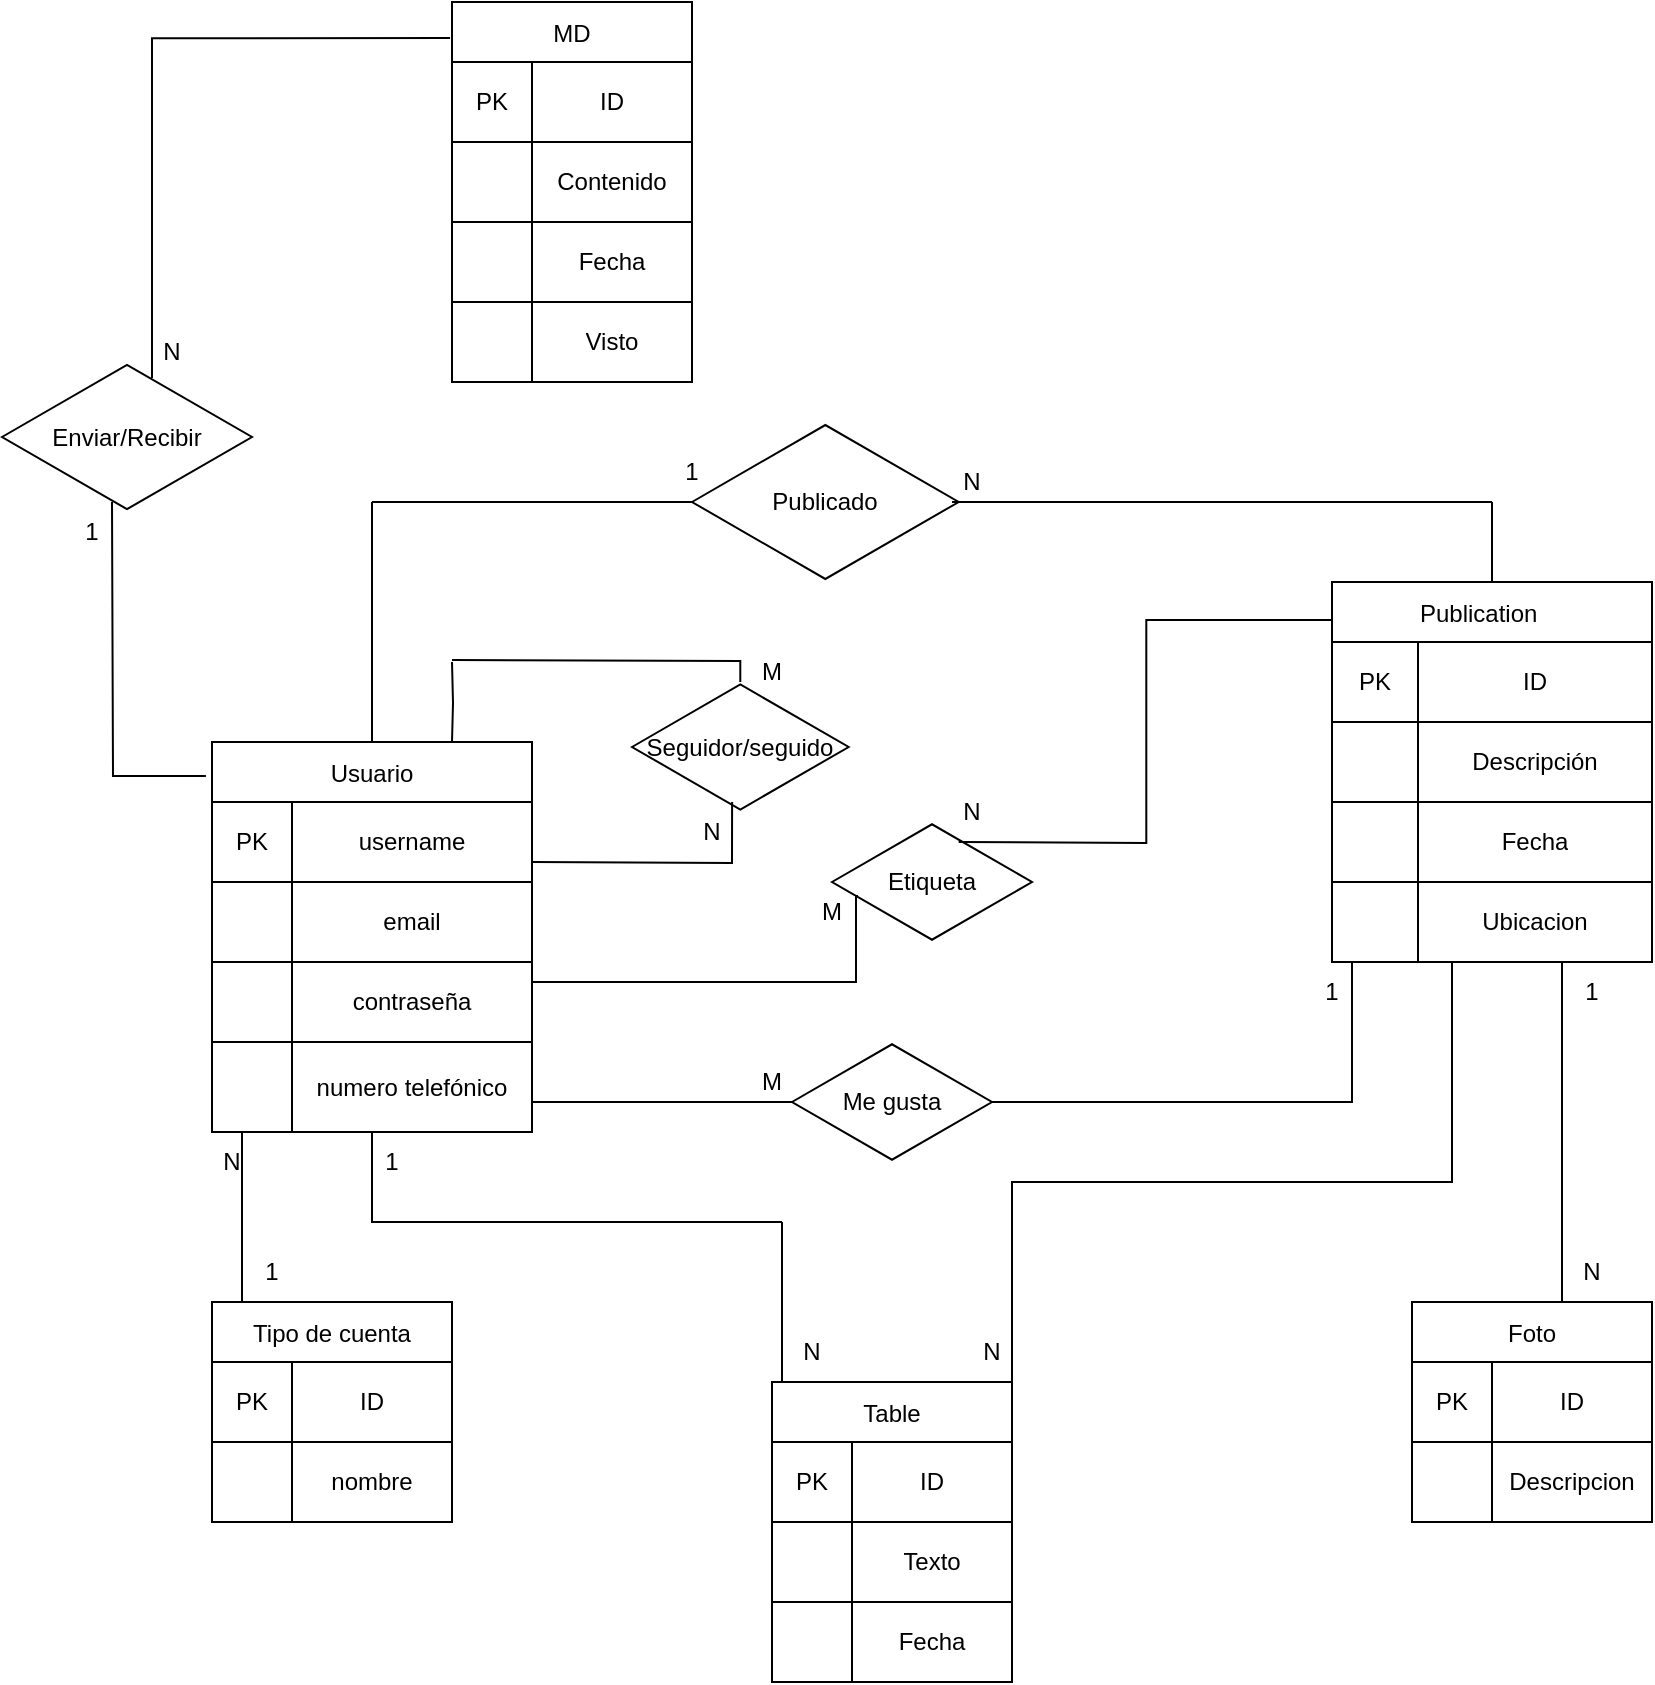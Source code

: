 <mxfile version="15.4.1" type="github">
  <diagram id="C5RBs43oDa-KdzZeNtuy" name="Page-1">
    <mxGraphModel dx="1695" dy="482" grid="1" gridSize="10" guides="1" tooltips="1" connect="1" arrows="1" fold="1" page="1" pageScale="1" pageWidth="827" pageHeight="1169" math="0" shadow="0">
      <root>
        <mxCell id="WIyWlLk6GJQsqaUBKTNV-0" />
        <mxCell id="WIyWlLk6GJQsqaUBKTNV-1" parent="WIyWlLk6GJQsqaUBKTNV-0" />
        <mxCell id="rsknTAOWqk04RyXLFqbn-5" value="Usuario" style="shape=table;startSize=30;container=1;collapsible=0;childLayout=tableLayout;" vertex="1" parent="WIyWlLk6GJQsqaUBKTNV-1">
          <mxGeometry x="80" y="600" width="160" height="195" as="geometry" />
        </mxCell>
        <mxCell id="rsknTAOWqk04RyXLFqbn-6" value="" style="shape=partialRectangle;collapsible=0;dropTarget=0;pointerEvents=0;fillColor=none;top=0;left=0;bottom=0;right=0;points=[[0,0.5],[1,0.5]];portConstraint=eastwest;" vertex="1" parent="rsknTAOWqk04RyXLFqbn-5">
          <mxGeometry y="30" width="160" height="40" as="geometry" />
        </mxCell>
        <mxCell id="rsknTAOWqk04RyXLFqbn-7" value="PK" style="shape=partialRectangle;html=1;whiteSpace=wrap;connectable=0;overflow=hidden;fillColor=none;top=0;left=0;bottom=0;right=0;pointerEvents=1;" vertex="1" parent="rsknTAOWqk04RyXLFqbn-6">
          <mxGeometry width="40" height="40" as="geometry">
            <mxRectangle width="40" height="40" as="alternateBounds" />
          </mxGeometry>
        </mxCell>
        <mxCell id="rsknTAOWqk04RyXLFqbn-8" value="username" style="shape=partialRectangle;html=1;whiteSpace=wrap;connectable=0;overflow=hidden;fillColor=none;top=0;left=0;bottom=0;right=0;pointerEvents=1;" vertex="1" parent="rsknTAOWqk04RyXLFqbn-6">
          <mxGeometry x="40" width="120" height="40" as="geometry">
            <mxRectangle width="120" height="40" as="alternateBounds" />
          </mxGeometry>
        </mxCell>
        <mxCell id="rsknTAOWqk04RyXLFqbn-9" value="" style="shape=partialRectangle;collapsible=0;dropTarget=0;pointerEvents=0;fillColor=none;top=0;left=0;bottom=0;right=0;points=[[0,0.5],[1,0.5]];portConstraint=eastwest;" vertex="1" parent="rsknTAOWqk04RyXLFqbn-5">
          <mxGeometry y="70" width="160" height="40" as="geometry" />
        </mxCell>
        <mxCell id="rsknTAOWqk04RyXLFqbn-10" value="" style="shape=partialRectangle;html=1;whiteSpace=wrap;connectable=0;overflow=hidden;fillColor=none;top=0;left=0;bottom=0;right=0;pointerEvents=1;" vertex="1" parent="rsknTAOWqk04RyXLFqbn-9">
          <mxGeometry width="40" height="40" as="geometry">
            <mxRectangle width="40" height="40" as="alternateBounds" />
          </mxGeometry>
        </mxCell>
        <mxCell id="rsknTAOWqk04RyXLFqbn-11" value="email" style="shape=partialRectangle;html=1;whiteSpace=wrap;connectable=0;overflow=hidden;fillColor=none;top=0;left=0;bottom=0;right=0;pointerEvents=1;" vertex="1" parent="rsknTAOWqk04RyXLFqbn-9">
          <mxGeometry x="40" width="120" height="40" as="geometry">
            <mxRectangle width="120" height="40" as="alternateBounds" />
          </mxGeometry>
        </mxCell>
        <mxCell id="rsknTAOWqk04RyXLFqbn-12" value="" style="shape=partialRectangle;collapsible=0;dropTarget=0;pointerEvents=0;fillColor=none;top=0;left=0;bottom=0;right=0;points=[[0,0.5],[1,0.5]];portConstraint=eastwest;" vertex="1" parent="rsknTAOWqk04RyXLFqbn-5">
          <mxGeometry y="110" width="160" height="40" as="geometry" />
        </mxCell>
        <mxCell id="rsknTAOWqk04RyXLFqbn-13" value="" style="shape=partialRectangle;html=1;whiteSpace=wrap;connectable=0;overflow=hidden;fillColor=none;top=0;left=0;bottom=0;right=0;pointerEvents=1;" vertex="1" parent="rsknTAOWqk04RyXLFqbn-12">
          <mxGeometry width="40" height="40" as="geometry">
            <mxRectangle width="40" height="40" as="alternateBounds" />
          </mxGeometry>
        </mxCell>
        <mxCell id="rsknTAOWqk04RyXLFqbn-14" value="contraseña" style="shape=partialRectangle;html=1;whiteSpace=wrap;connectable=0;overflow=hidden;fillColor=none;top=0;left=0;bottom=0;right=0;pointerEvents=1;" vertex="1" parent="rsknTAOWqk04RyXLFqbn-12">
          <mxGeometry x="40" width="120" height="40" as="geometry">
            <mxRectangle width="120" height="40" as="alternateBounds" />
          </mxGeometry>
        </mxCell>
        <mxCell id="rsknTAOWqk04RyXLFqbn-15" value="" style="shape=partialRectangle;collapsible=0;dropTarget=0;pointerEvents=0;fillColor=none;top=0;left=0;bottom=0;right=0;points=[[0,0.5],[1,0.5]];portConstraint=eastwest;" vertex="1" parent="rsknTAOWqk04RyXLFqbn-5">
          <mxGeometry y="150" width="160" height="45" as="geometry" />
        </mxCell>
        <mxCell id="rsknTAOWqk04RyXLFqbn-16" value="" style="shape=partialRectangle;html=1;whiteSpace=wrap;connectable=0;overflow=hidden;fillColor=none;top=0;left=0;bottom=0;right=0;pointerEvents=1;" vertex="1" parent="rsknTAOWqk04RyXLFqbn-15">
          <mxGeometry width="40" height="45" as="geometry">
            <mxRectangle width="40" height="45" as="alternateBounds" />
          </mxGeometry>
        </mxCell>
        <mxCell id="rsknTAOWqk04RyXLFqbn-17" value="numero telefónico" style="shape=partialRectangle;html=1;whiteSpace=wrap;connectable=0;overflow=hidden;fillColor=none;top=0;left=0;bottom=0;right=0;pointerEvents=1;" vertex="1" parent="rsknTAOWqk04RyXLFqbn-15">
          <mxGeometry x="40" width="120" height="45" as="geometry">
            <mxRectangle width="120" height="45" as="alternateBounds" />
          </mxGeometry>
        </mxCell>
        <mxCell id="rsknTAOWqk04RyXLFqbn-40" value="Publication    " style="shape=table;startSize=30;container=1;collapsible=0;childLayout=tableLayout;" vertex="1" parent="WIyWlLk6GJQsqaUBKTNV-1">
          <mxGeometry x="640" y="520" width="160" height="190" as="geometry" />
        </mxCell>
        <mxCell id="rsknTAOWqk04RyXLFqbn-41" value="" style="shape=partialRectangle;collapsible=0;dropTarget=0;pointerEvents=0;fillColor=none;top=0;left=0;bottom=0;right=0;points=[[0,0.5],[1,0.5]];portConstraint=eastwest;" vertex="1" parent="rsknTAOWqk04RyXLFqbn-40">
          <mxGeometry y="30" width="160" height="40" as="geometry" />
        </mxCell>
        <mxCell id="rsknTAOWqk04RyXLFqbn-42" value="PK" style="shape=partialRectangle;html=1;whiteSpace=wrap;connectable=0;overflow=hidden;fillColor=none;top=0;left=0;bottom=0;right=0;pointerEvents=1;" vertex="1" parent="rsknTAOWqk04RyXLFqbn-41">
          <mxGeometry width="43" height="40" as="geometry">
            <mxRectangle width="43" height="40" as="alternateBounds" />
          </mxGeometry>
        </mxCell>
        <mxCell id="rsknTAOWqk04RyXLFqbn-43" value="ID" style="shape=partialRectangle;html=1;whiteSpace=wrap;connectable=0;overflow=hidden;fillColor=none;top=0;left=0;bottom=0;right=0;pointerEvents=1;" vertex="1" parent="rsknTAOWqk04RyXLFqbn-41">
          <mxGeometry x="43" width="117" height="40" as="geometry">
            <mxRectangle width="117" height="40" as="alternateBounds" />
          </mxGeometry>
        </mxCell>
        <mxCell id="rsknTAOWqk04RyXLFqbn-44" value="" style="shape=partialRectangle;collapsible=0;dropTarget=0;pointerEvents=0;fillColor=none;top=0;left=0;bottom=0;right=0;points=[[0,0.5],[1,0.5]];portConstraint=eastwest;" vertex="1" parent="rsknTAOWqk04RyXLFqbn-40">
          <mxGeometry y="70" width="160" height="40" as="geometry" />
        </mxCell>
        <mxCell id="rsknTAOWqk04RyXLFqbn-45" value="" style="shape=partialRectangle;html=1;whiteSpace=wrap;connectable=0;overflow=hidden;fillColor=none;top=0;left=0;bottom=0;right=0;pointerEvents=1;" vertex="1" parent="rsknTAOWqk04RyXLFqbn-44">
          <mxGeometry width="43" height="40" as="geometry">
            <mxRectangle width="43" height="40" as="alternateBounds" />
          </mxGeometry>
        </mxCell>
        <mxCell id="rsknTAOWqk04RyXLFqbn-46" value="Descripción" style="shape=partialRectangle;html=1;whiteSpace=wrap;connectable=0;overflow=hidden;fillColor=none;top=0;left=0;bottom=0;right=0;pointerEvents=1;" vertex="1" parent="rsknTAOWqk04RyXLFqbn-44">
          <mxGeometry x="43" width="117" height="40" as="geometry">
            <mxRectangle width="117" height="40" as="alternateBounds" />
          </mxGeometry>
        </mxCell>
        <mxCell id="rsknTAOWqk04RyXLFqbn-47" value="" style="shape=partialRectangle;collapsible=0;dropTarget=0;pointerEvents=0;fillColor=none;top=0;left=0;bottom=0;right=0;points=[[0,0.5],[1,0.5]];portConstraint=eastwest;" vertex="1" parent="rsknTAOWqk04RyXLFqbn-40">
          <mxGeometry y="110" width="160" height="40" as="geometry" />
        </mxCell>
        <mxCell id="rsknTAOWqk04RyXLFqbn-48" value="" style="shape=partialRectangle;html=1;whiteSpace=wrap;connectable=0;overflow=hidden;fillColor=none;top=0;left=0;bottom=0;right=0;pointerEvents=1;" vertex="1" parent="rsknTAOWqk04RyXLFqbn-47">
          <mxGeometry width="43" height="40" as="geometry">
            <mxRectangle width="43" height="40" as="alternateBounds" />
          </mxGeometry>
        </mxCell>
        <mxCell id="rsknTAOWqk04RyXLFqbn-49" value="Fecha" style="shape=partialRectangle;html=1;whiteSpace=wrap;connectable=0;overflow=hidden;fillColor=none;top=0;left=0;bottom=0;right=0;pointerEvents=1;" vertex="1" parent="rsknTAOWqk04RyXLFqbn-47">
          <mxGeometry x="43" width="117" height="40" as="geometry">
            <mxRectangle width="117" height="40" as="alternateBounds" />
          </mxGeometry>
        </mxCell>
        <mxCell id="rsknTAOWqk04RyXLFqbn-50" value="" style="shape=partialRectangle;collapsible=0;dropTarget=0;pointerEvents=0;fillColor=none;top=0;left=0;bottom=0;right=0;points=[[0,0.5],[1,0.5]];portConstraint=eastwest;" vertex="1" parent="rsknTAOWqk04RyXLFqbn-40">
          <mxGeometry y="150" width="160" height="40" as="geometry" />
        </mxCell>
        <mxCell id="rsknTAOWqk04RyXLFqbn-51" value="" style="shape=partialRectangle;html=1;whiteSpace=wrap;connectable=0;overflow=hidden;fillColor=none;top=0;left=0;bottom=0;right=0;pointerEvents=1;" vertex="1" parent="rsknTAOWqk04RyXLFqbn-50">
          <mxGeometry width="43" height="40" as="geometry">
            <mxRectangle width="43" height="40" as="alternateBounds" />
          </mxGeometry>
        </mxCell>
        <mxCell id="rsknTAOWqk04RyXLFqbn-52" value="Ubicacion" style="shape=partialRectangle;html=1;whiteSpace=wrap;connectable=0;overflow=hidden;fillColor=none;top=0;left=0;bottom=0;right=0;pointerEvents=1;" vertex="1" parent="rsknTAOWqk04RyXLFqbn-50">
          <mxGeometry x="43" width="117" height="40" as="geometry">
            <mxRectangle width="117" height="40" as="alternateBounds" />
          </mxGeometry>
        </mxCell>
        <mxCell id="rsknTAOWqk04RyXLFqbn-53" value="Foto" style="shape=table;startSize=30;container=1;collapsible=0;childLayout=tableLayout;" vertex="1" parent="WIyWlLk6GJQsqaUBKTNV-1">
          <mxGeometry x="680" y="880" width="120" height="110" as="geometry" />
        </mxCell>
        <mxCell id="rsknTAOWqk04RyXLFqbn-54" value="" style="shape=partialRectangle;collapsible=0;dropTarget=0;pointerEvents=0;fillColor=none;top=0;left=0;bottom=0;right=0;points=[[0,0.5],[1,0.5]];portConstraint=eastwest;" vertex="1" parent="rsknTAOWqk04RyXLFqbn-53">
          <mxGeometry y="30" width="120" height="40" as="geometry" />
        </mxCell>
        <mxCell id="rsknTAOWqk04RyXLFqbn-55" value="PK" style="shape=partialRectangle;html=1;whiteSpace=wrap;connectable=0;overflow=hidden;fillColor=none;top=0;left=0;bottom=0;right=0;pointerEvents=1;" vertex="1" parent="rsknTAOWqk04RyXLFqbn-54">
          <mxGeometry width="40" height="40" as="geometry">
            <mxRectangle width="40" height="40" as="alternateBounds" />
          </mxGeometry>
        </mxCell>
        <mxCell id="rsknTAOWqk04RyXLFqbn-56" value="ID" style="shape=partialRectangle;html=1;whiteSpace=wrap;connectable=0;overflow=hidden;fillColor=none;top=0;left=0;bottom=0;right=0;pointerEvents=1;" vertex="1" parent="rsknTAOWqk04RyXLFqbn-54">
          <mxGeometry x="40" width="80" height="40" as="geometry">
            <mxRectangle width="80" height="40" as="alternateBounds" />
          </mxGeometry>
        </mxCell>
        <mxCell id="rsknTAOWqk04RyXLFqbn-57" value="" style="shape=partialRectangle;collapsible=0;dropTarget=0;pointerEvents=0;fillColor=none;top=0;left=0;bottom=0;right=0;points=[[0,0.5],[1,0.5]];portConstraint=eastwest;" vertex="1" parent="rsknTAOWqk04RyXLFqbn-53">
          <mxGeometry y="70" width="120" height="40" as="geometry" />
        </mxCell>
        <mxCell id="rsknTAOWqk04RyXLFqbn-58" value="" style="shape=partialRectangle;html=1;whiteSpace=wrap;connectable=0;overflow=hidden;fillColor=none;top=0;left=0;bottom=0;right=0;pointerEvents=1;" vertex="1" parent="rsknTAOWqk04RyXLFqbn-57">
          <mxGeometry width="40" height="40" as="geometry">
            <mxRectangle width="40" height="40" as="alternateBounds" />
          </mxGeometry>
        </mxCell>
        <mxCell id="rsknTAOWqk04RyXLFqbn-59" value="Descripcion" style="shape=partialRectangle;html=1;whiteSpace=wrap;connectable=0;overflow=hidden;fillColor=none;top=0;left=0;bottom=0;right=0;pointerEvents=1;" vertex="1" parent="rsknTAOWqk04RyXLFqbn-57">
          <mxGeometry x="40" width="80" height="40" as="geometry">
            <mxRectangle width="80" height="40" as="alternateBounds" />
          </mxGeometry>
        </mxCell>
        <mxCell id="rsknTAOWqk04RyXLFqbn-60" value="Tipo de cuenta" style="shape=table;startSize=30;container=1;collapsible=0;childLayout=tableLayout;" vertex="1" parent="WIyWlLk6GJQsqaUBKTNV-1">
          <mxGeometry x="80" y="880" width="120" height="110" as="geometry" />
        </mxCell>
        <mxCell id="rsknTAOWqk04RyXLFqbn-61" value="" style="shape=partialRectangle;collapsible=0;dropTarget=0;pointerEvents=0;fillColor=none;top=0;left=0;bottom=0;right=0;points=[[0,0.5],[1,0.5]];portConstraint=eastwest;" vertex="1" parent="rsknTAOWqk04RyXLFqbn-60">
          <mxGeometry y="30" width="120" height="40" as="geometry" />
        </mxCell>
        <mxCell id="rsknTAOWqk04RyXLFqbn-62" value="PK" style="shape=partialRectangle;html=1;whiteSpace=wrap;connectable=0;overflow=hidden;fillColor=none;top=0;left=0;bottom=0;right=0;pointerEvents=1;" vertex="1" parent="rsknTAOWqk04RyXLFqbn-61">
          <mxGeometry width="40" height="40" as="geometry">
            <mxRectangle width="40" height="40" as="alternateBounds" />
          </mxGeometry>
        </mxCell>
        <mxCell id="rsknTAOWqk04RyXLFqbn-63" value="ID" style="shape=partialRectangle;html=1;whiteSpace=wrap;connectable=0;overflow=hidden;fillColor=none;top=0;left=0;bottom=0;right=0;pointerEvents=1;" vertex="1" parent="rsknTAOWqk04RyXLFqbn-61">
          <mxGeometry x="40" width="80" height="40" as="geometry">
            <mxRectangle width="80" height="40" as="alternateBounds" />
          </mxGeometry>
        </mxCell>
        <mxCell id="rsknTAOWqk04RyXLFqbn-64" value="" style="shape=partialRectangle;collapsible=0;dropTarget=0;pointerEvents=0;fillColor=none;top=0;left=0;bottom=0;right=0;points=[[0,0.5],[1,0.5]];portConstraint=eastwest;" vertex="1" parent="rsknTAOWqk04RyXLFqbn-60">
          <mxGeometry y="70" width="120" height="40" as="geometry" />
        </mxCell>
        <mxCell id="rsknTAOWqk04RyXLFqbn-65" value="" style="shape=partialRectangle;html=1;whiteSpace=wrap;connectable=0;overflow=hidden;fillColor=none;top=0;left=0;bottom=0;right=0;pointerEvents=1;" vertex="1" parent="rsknTAOWqk04RyXLFqbn-64">
          <mxGeometry width="40" height="40" as="geometry">
            <mxRectangle width="40" height="40" as="alternateBounds" />
          </mxGeometry>
        </mxCell>
        <mxCell id="rsknTAOWqk04RyXLFqbn-66" value="nombre" style="shape=partialRectangle;html=1;whiteSpace=wrap;connectable=0;overflow=hidden;fillColor=none;top=0;left=0;bottom=0;right=0;pointerEvents=1;" vertex="1" parent="rsknTAOWqk04RyXLFqbn-64">
          <mxGeometry x="40" width="80" height="40" as="geometry">
            <mxRectangle width="80" height="40" as="alternateBounds" />
          </mxGeometry>
        </mxCell>
        <mxCell id="rsknTAOWqk04RyXLFqbn-74" value="Table" style="shape=table;startSize=30;container=1;collapsible=0;childLayout=tableLayout;" vertex="1" parent="WIyWlLk6GJQsqaUBKTNV-1">
          <mxGeometry x="360" y="920" width="120" height="150" as="geometry" />
        </mxCell>
        <mxCell id="rsknTAOWqk04RyXLFqbn-75" value="" style="shape=partialRectangle;collapsible=0;dropTarget=0;pointerEvents=0;fillColor=none;top=0;left=0;bottom=0;right=0;points=[[0,0.5],[1,0.5]];portConstraint=eastwest;" vertex="1" parent="rsknTAOWqk04RyXLFqbn-74">
          <mxGeometry y="30" width="120" height="40" as="geometry" />
        </mxCell>
        <mxCell id="rsknTAOWqk04RyXLFqbn-76" value="PK" style="shape=partialRectangle;html=1;whiteSpace=wrap;connectable=0;overflow=hidden;fillColor=none;top=0;left=0;bottom=0;right=0;pointerEvents=1;" vertex="1" parent="rsknTAOWqk04RyXLFqbn-75">
          <mxGeometry width="40" height="40" as="geometry">
            <mxRectangle width="40" height="40" as="alternateBounds" />
          </mxGeometry>
        </mxCell>
        <mxCell id="rsknTAOWqk04RyXLFqbn-77" value="ID" style="shape=partialRectangle;html=1;whiteSpace=wrap;connectable=0;overflow=hidden;fillColor=none;top=0;left=0;bottom=0;right=0;pointerEvents=1;" vertex="1" parent="rsknTAOWqk04RyXLFqbn-75">
          <mxGeometry x="40" width="80" height="40" as="geometry">
            <mxRectangle width="80" height="40" as="alternateBounds" />
          </mxGeometry>
        </mxCell>
        <mxCell id="rsknTAOWqk04RyXLFqbn-78" value="" style="shape=partialRectangle;collapsible=0;dropTarget=0;pointerEvents=0;fillColor=none;top=0;left=0;bottom=0;right=0;points=[[0,0.5],[1,0.5]];portConstraint=eastwest;" vertex="1" parent="rsknTAOWqk04RyXLFqbn-74">
          <mxGeometry y="70" width="120" height="40" as="geometry" />
        </mxCell>
        <mxCell id="rsknTAOWqk04RyXLFqbn-79" value="" style="shape=partialRectangle;html=1;whiteSpace=wrap;connectable=0;overflow=hidden;fillColor=none;top=0;left=0;bottom=0;right=0;pointerEvents=1;" vertex="1" parent="rsknTAOWqk04RyXLFqbn-78">
          <mxGeometry width="40" height="40" as="geometry">
            <mxRectangle width="40" height="40" as="alternateBounds" />
          </mxGeometry>
        </mxCell>
        <mxCell id="rsknTAOWqk04RyXLFqbn-80" value="Texto" style="shape=partialRectangle;html=1;whiteSpace=wrap;connectable=0;overflow=hidden;fillColor=none;top=0;left=0;bottom=0;right=0;pointerEvents=1;" vertex="1" parent="rsknTAOWqk04RyXLFqbn-78">
          <mxGeometry x="40" width="80" height="40" as="geometry">
            <mxRectangle width="80" height="40" as="alternateBounds" />
          </mxGeometry>
        </mxCell>
        <mxCell id="rsknTAOWqk04RyXLFqbn-81" value="" style="shape=partialRectangle;collapsible=0;dropTarget=0;pointerEvents=0;fillColor=none;top=0;left=0;bottom=0;right=0;points=[[0,0.5],[1,0.5]];portConstraint=eastwest;" vertex="1" parent="rsknTAOWqk04RyXLFqbn-74">
          <mxGeometry y="110" width="120" height="40" as="geometry" />
        </mxCell>
        <mxCell id="rsknTAOWqk04RyXLFqbn-82" value="" style="shape=partialRectangle;html=1;whiteSpace=wrap;connectable=0;overflow=hidden;fillColor=none;top=0;left=0;bottom=0;right=0;pointerEvents=1;" vertex="1" parent="rsknTAOWqk04RyXLFqbn-81">
          <mxGeometry width="40" height="40" as="geometry">
            <mxRectangle width="40" height="40" as="alternateBounds" />
          </mxGeometry>
        </mxCell>
        <mxCell id="rsknTAOWqk04RyXLFqbn-83" value="Fecha" style="shape=partialRectangle;html=1;whiteSpace=wrap;connectable=0;overflow=hidden;fillColor=none;top=0;left=0;bottom=0;right=0;pointerEvents=1;" vertex="1" parent="rsknTAOWqk04RyXLFqbn-81">
          <mxGeometry x="40" width="80" height="40" as="geometry">
            <mxRectangle width="80" height="40" as="alternateBounds" />
          </mxGeometry>
        </mxCell>
        <mxCell id="rsknTAOWqk04RyXLFqbn-84" value="MD" style="shape=table;startSize=30;container=1;collapsible=0;childLayout=tableLayout;" vertex="1" parent="WIyWlLk6GJQsqaUBKTNV-1">
          <mxGeometry x="200" y="230" width="120" height="190" as="geometry" />
        </mxCell>
        <mxCell id="rsknTAOWqk04RyXLFqbn-85" value="" style="shape=partialRectangle;collapsible=0;dropTarget=0;pointerEvents=0;fillColor=none;top=0;left=0;bottom=0;right=0;points=[[0,0.5],[1,0.5]];portConstraint=eastwest;" vertex="1" parent="rsknTAOWqk04RyXLFqbn-84">
          <mxGeometry y="30" width="120" height="40" as="geometry" />
        </mxCell>
        <mxCell id="rsknTAOWqk04RyXLFqbn-86" value="PK" style="shape=partialRectangle;html=1;whiteSpace=wrap;connectable=0;overflow=hidden;fillColor=none;top=0;left=0;bottom=0;right=0;pointerEvents=1;" vertex="1" parent="rsknTAOWqk04RyXLFqbn-85">
          <mxGeometry width="40" height="40" as="geometry">
            <mxRectangle width="40" height="40" as="alternateBounds" />
          </mxGeometry>
        </mxCell>
        <mxCell id="rsknTAOWqk04RyXLFqbn-87" value="ID" style="shape=partialRectangle;html=1;whiteSpace=wrap;connectable=0;overflow=hidden;fillColor=none;top=0;left=0;bottom=0;right=0;pointerEvents=1;" vertex="1" parent="rsknTAOWqk04RyXLFqbn-85">
          <mxGeometry x="40" width="80" height="40" as="geometry">
            <mxRectangle width="80" height="40" as="alternateBounds" />
          </mxGeometry>
        </mxCell>
        <mxCell id="rsknTAOWqk04RyXLFqbn-88" value="" style="shape=partialRectangle;collapsible=0;dropTarget=0;pointerEvents=0;fillColor=none;top=0;left=0;bottom=0;right=0;points=[[0,0.5],[1,0.5]];portConstraint=eastwest;" vertex="1" parent="rsknTAOWqk04RyXLFqbn-84">
          <mxGeometry y="70" width="120" height="40" as="geometry" />
        </mxCell>
        <mxCell id="rsknTAOWqk04RyXLFqbn-89" value="" style="shape=partialRectangle;html=1;whiteSpace=wrap;connectable=0;overflow=hidden;fillColor=none;top=0;left=0;bottom=0;right=0;pointerEvents=1;" vertex="1" parent="rsknTAOWqk04RyXLFqbn-88">
          <mxGeometry width="40" height="40" as="geometry">
            <mxRectangle width="40" height="40" as="alternateBounds" />
          </mxGeometry>
        </mxCell>
        <mxCell id="rsknTAOWqk04RyXLFqbn-90" value="Contenido" style="shape=partialRectangle;html=1;whiteSpace=wrap;connectable=0;overflow=hidden;fillColor=none;top=0;left=0;bottom=0;right=0;pointerEvents=1;" vertex="1" parent="rsknTAOWqk04RyXLFqbn-88">
          <mxGeometry x="40" width="80" height="40" as="geometry">
            <mxRectangle width="80" height="40" as="alternateBounds" />
          </mxGeometry>
        </mxCell>
        <mxCell id="rsknTAOWqk04RyXLFqbn-91" value="" style="shape=partialRectangle;collapsible=0;dropTarget=0;pointerEvents=0;fillColor=none;top=0;left=0;bottom=0;right=0;points=[[0,0.5],[1,0.5]];portConstraint=eastwest;" vertex="1" parent="rsknTAOWqk04RyXLFqbn-84">
          <mxGeometry y="110" width="120" height="40" as="geometry" />
        </mxCell>
        <mxCell id="rsknTAOWqk04RyXLFqbn-92" value="" style="shape=partialRectangle;html=1;whiteSpace=wrap;connectable=0;overflow=hidden;fillColor=none;top=0;left=0;bottom=0;right=0;pointerEvents=1;" vertex="1" parent="rsknTAOWqk04RyXLFqbn-91">
          <mxGeometry width="40" height="40" as="geometry">
            <mxRectangle width="40" height="40" as="alternateBounds" />
          </mxGeometry>
        </mxCell>
        <mxCell id="rsknTAOWqk04RyXLFqbn-93" value="Fecha" style="shape=partialRectangle;html=1;whiteSpace=wrap;connectable=0;overflow=hidden;fillColor=none;top=0;left=0;bottom=0;right=0;pointerEvents=1;" vertex="1" parent="rsknTAOWqk04RyXLFqbn-91">
          <mxGeometry x="40" width="80" height="40" as="geometry">
            <mxRectangle width="80" height="40" as="alternateBounds" />
          </mxGeometry>
        </mxCell>
        <mxCell id="rsknTAOWqk04RyXLFqbn-94" value="" style="shape=partialRectangle;collapsible=0;dropTarget=0;pointerEvents=0;fillColor=none;top=0;left=0;bottom=0;right=0;points=[[0,0.5],[1,0.5]];portConstraint=eastwest;" vertex="1" parent="rsknTAOWqk04RyXLFqbn-84">
          <mxGeometry y="150" width="120" height="40" as="geometry" />
        </mxCell>
        <mxCell id="rsknTAOWqk04RyXLFqbn-95" value="" style="shape=partialRectangle;html=1;whiteSpace=wrap;connectable=0;overflow=hidden;fillColor=none;top=0;left=0;bottom=0;right=0;pointerEvents=1;" vertex="1" parent="rsknTAOWqk04RyXLFqbn-94">
          <mxGeometry width="40" height="40" as="geometry">
            <mxRectangle width="40" height="40" as="alternateBounds" />
          </mxGeometry>
        </mxCell>
        <mxCell id="rsknTAOWqk04RyXLFqbn-96" value="Visto" style="shape=partialRectangle;html=1;whiteSpace=wrap;connectable=0;overflow=hidden;fillColor=none;top=0;left=0;bottom=0;right=0;pointerEvents=1;" vertex="1" parent="rsknTAOWqk04RyXLFqbn-94">
          <mxGeometry x="40" width="80" height="40" as="geometry">
            <mxRectangle width="80" height="40" as="alternateBounds" />
          </mxGeometry>
        </mxCell>
        <mxCell id="rsknTAOWqk04RyXLFqbn-97" value="Publicado" style="html=1;whiteSpace=wrap;aspect=fixed;shape=isoRectangle;" vertex="1" parent="WIyWlLk6GJQsqaUBKTNV-1">
          <mxGeometry x="320" y="440" width="133.34" height="80" as="geometry" />
        </mxCell>
        <mxCell id="rsknTAOWqk04RyXLFqbn-98" value="" style="line;strokeWidth=1;html=1;" vertex="1" parent="WIyWlLk6GJQsqaUBKTNV-1">
          <mxGeometry x="160" y="475" width="160" height="10" as="geometry" />
        </mxCell>
        <mxCell id="rsknTAOWqk04RyXLFqbn-99" value="" style="line;strokeWidth=1;direction=south;html=1;" vertex="1" parent="WIyWlLk6GJQsqaUBKTNV-1">
          <mxGeometry x="155" y="480" width="10" height="120" as="geometry" />
        </mxCell>
        <mxCell id="rsknTAOWqk04RyXLFqbn-100" value="" style="line;strokeWidth=1;html=1;" vertex="1" parent="WIyWlLk6GJQsqaUBKTNV-1">
          <mxGeometry x="450" y="475" width="270" height="10" as="geometry" />
        </mxCell>
        <mxCell id="rsknTAOWqk04RyXLFqbn-101" value="" style="line;strokeWidth=1;direction=south;html=1;" vertex="1" parent="WIyWlLk6GJQsqaUBKTNV-1">
          <mxGeometry x="715" y="480" width="10" height="40" as="geometry" />
        </mxCell>
        <mxCell id="rsknTAOWqk04RyXLFqbn-102" value="Seguidor/seguido" style="html=1;whiteSpace=wrap;aspect=fixed;shape=isoRectangle;" vertex="1" parent="WIyWlLk6GJQsqaUBKTNV-1">
          <mxGeometry x="290" y="570" width="108.33" height="65" as="geometry" />
        </mxCell>
        <mxCell id="rsknTAOWqk04RyXLFqbn-118" value="" style="endArrow=none;html=1;rounded=0;edgeStyle=orthogonalEdgeStyle;" edge="1" parent="WIyWlLk6GJQsqaUBKTNV-1" target="rsknTAOWqk04RyXLFqbn-102">
          <mxGeometry width="50" height="50" relative="1" as="geometry">
            <mxPoint x="200" y="559" as="sourcePoint" />
            <mxPoint x="250" y="509" as="targetPoint" />
          </mxGeometry>
        </mxCell>
        <mxCell id="rsknTAOWqk04RyXLFqbn-119" value="" style="endArrow=none;html=1;rounded=0;edgeStyle=orthogonalEdgeStyle;entryX=0.75;entryY=0;entryDx=0;entryDy=0;" edge="1" parent="WIyWlLk6GJQsqaUBKTNV-1" target="rsknTAOWqk04RyXLFqbn-5">
          <mxGeometry width="50" height="50" relative="1" as="geometry">
            <mxPoint x="200" y="560" as="sourcePoint" />
            <mxPoint x="250" y="590" as="targetPoint" />
          </mxGeometry>
        </mxCell>
        <mxCell id="rsknTAOWqk04RyXLFqbn-121" value="" style="endArrow=none;html=1;rounded=0;edgeStyle=orthogonalEdgeStyle;entryX=0.462;entryY=0.923;entryDx=0;entryDy=0;entryPerimeter=0;" edge="1" parent="WIyWlLk6GJQsqaUBKTNV-1" target="rsknTAOWqk04RyXLFqbn-102">
          <mxGeometry width="50" height="50" relative="1" as="geometry">
            <mxPoint x="240" y="660" as="sourcePoint" />
            <mxPoint x="285" y="610" as="targetPoint" />
          </mxGeometry>
        </mxCell>
        <mxCell id="rsknTAOWqk04RyXLFqbn-122" value="Etiqueta" style="html=1;whiteSpace=wrap;aspect=fixed;shape=isoRectangle;" vertex="1" parent="WIyWlLk6GJQsqaUBKTNV-1">
          <mxGeometry x="390" y="640" width="100" height="60" as="geometry" />
        </mxCell>
        <mxCell id="rsknTAOWqk04RyXLFqbn-125" value="" style="endArrow=none;html=1;rounded=0;edgeStyle=orthogonalEdgeStyle;entryX=0.13;entryY=0.617;entryDx=0;entryDy=0;entryPerimeter=0;" edge="1" parent="WIyWlLk6GJQsqaUBKTNV-1" source="rsknTAOWqk04RyXLFqbn-5" target="rsknTAOWqk04RyXLFqbn-122">
          <mxGeometry width="50" height="50" relative="1" as="geometry">
            <mxPoint x="240" y="722.5" as="sourcePoint" />
            <mxPoint x="400" y="720" as="targetPoint" />
            <Array as="points">
              <mxPoint x="402" y="720" />
            </Array>
          </mxGeometry>
        </mxCell>
        <mxCell id="rsknTAOWqk04RyXLFqbn-126" value="" style="endArrow=none;html=1;rounded=0;edgeStyle=orthogonalEdgeStyle;entryX=0;entryY=0.1;entryDx=0;entryDy=0;entryPerimeter=0;" edge="1" parent="WIyWlLk6GJQsqaUBKTNV-1" target="rsknTAOWqk04RyXLFqbn-40">
          <mxGeometry width="50" height="50" relative="1" as="geometry">
            <mxPoint x="453.34" y="650" as="sourcePoint" />
            <mxPoint x="503.34" y="600" as="targetPoint" />
          </mxGeometry>
        </mxCell>
        <mxCell id="rsknTAOWqk04RyXLFqbn-128" value="Me gusta" style="html=1;whiteSpace=wrap;aspect=fixed;shape=isoRectangle;" vertex="1" parent="WIyWlLk6GJQsqaUBKTNV-1">
          <mxGeometry x="370" y="750" width="100" height="60" as="geometry" />
        </mxCell>
        <mxCell id="rsknTAOWqk04RyXLFqbn-129" value="" style="endArrow=none;html=1;rounded=0;edgeStyle=orthogonalEdgeStyle;" edge="1" parent="WIyWlLk6GJQsqaUBKTNV-1" source="rsknTAOWqk04RyXLFqbn-128" target="rsknTAOWqk04RyXLFqbn-40">
          <mxGeometry width="50" height="50" relative="1" as="geometry">
            <mxPoint x="470" y="784" as="sourcePoint" />
            <mxPoint x="515" y="730" as="targetPoint" />
            <Array as="points">
              <mxPoint x="650" y="780" />
            </Array>
          </mxGeometry>
        </mxCell>
        <mxCell id="rsknTAOWqk04RyXLFqbn-130" value="" style="line;strokeWidth=1;html=1;perimeter=backbonePerimeter;points=[];outlineConnect=0;shadow=0;" vertex="1" parent="WIyWlLk6GJQsqaUBKTNV-1">
          <mxGeometry x="240" y="775" width="130" height="10" as="geometry" />
        </mxCell>
        <mxCell id="rsknTAOWqk04RyXLFqbn-131" value="" style="endArrow=none;html=1;rounded=0;edgeStyle=orthogonalEdgeStyle;" edge="1" parent="WIyWlLk6GJQsqaUBKTNV-1" target="rsknTAOWqk04RyXLFqbn-50">
          <mxGeometry width="50" height="50" relative="1" as="geometry">
            <mxPoint x="480" y="940" as="sourcePoint" />
            <mxPoint x="760" y="720" as="targetPoint" />
            <Array as="points">
              <mxPoint x="480" y="820" />
              <mxPoint x="700" y="820" />
            </Array>
          </mxGeometry>
        </mxCell>
        <mxCell id="rsknTAOWqk04RyXLFqbn-135" value="" style="endArrow=none;html=1;rounded=0;edgeStyle=orthogonalEdgeStyle;exitX=0;exitY=0.5;exitDx=0;exitDy=0;exitPerimeter=0;" edge="1" parent="WIyWlLk6GJQsqaUBKTNV-1" source="rsknTAOWqk04RyXLFqbn-138">
          <mxGeometry width="50" height="50" relative="1" as="geometry">
            <mxPoint x="360" y="840" as="sourcePoint" />
            <mxPoint x="160" y="795" as="targetPoint" />
            <Array as="points">
              <mxPoint x="160" y="840" />
            </Array>
          </mxGeometry>
        </mxCell>
        <mxCell id="rsknTAOWqk04RyXLFqbn-138" value="" style="line;strokeWidth=1;direction=south;html=1;shadow=0;" vertex="1" parent="WIyWlLk6GJQsqaUBKTNV-1">
          <mxGeometry x="360" y="840" width="10" height="80" as="geometry" />
        </mxCell>
        <mxCell id="rsknTAOWqk04RyXLFqbn-139" value="" style="line;strokeWidth=1;direction=south;html=1;shadow=0;" vertex="1" parent="WIyWlLk6GJQsqaUBKTNV-1">
          <mxGeometry x="90" y="795" width="10" height="85" as="geometry" />
        </mxCell>
        <mxCell id="rsknTAOWqk04RyXLFqbn-141" value="" style="line;strokeWidth=1;direction=south;html=1;shadow=0;" vertex="1" parent="WIyWlLk6GJQsqaUBKTNV-1">
          <mxGeometry x="750" y="710" width="10" height="170" as="geometry" />
        </mxCell>
        <mxCell id="rsknTAOWqk04RyXLFqbn-142" value="Enviar/Recibir" style="html=1;whiteSpace=wrap;aspect=fixed;shape=isoRectangle;shadow=0;strokeWidth=1;" vertex="1" parent="WIyWlLk6GJQsqaUBKTNV-1">
          <mxGeometry x="-25" y="410" width="125" height="75" as="geometry" />
        </mxCell>
        <mxCell id="rsknTAOWqk04RyXLFqbn-143" value="" style="endArrow=none;html=1;rounded=0;edgeStyle=orthogonalEdgeStyle;exitX=-0.019;exitY=0.087;exitDx=0;exitDy=0;exitPerimeter=0;" edge="1" parent="WIyWlLk6GJQsqaUBKTNV-1" source="rsknTAOWqk04RyXLFqbn-5">
          <mxGeometry width="50" height="50" relative="1" as="geometry">
            <mxPoint x="-20" y="530" as="sourcePoint" />
            <mxPoint x="30" y="480" as="targetPoint" />
          </mxGeometry>
        </mxCell>
        <mxCell id="rsknTAOWqk04RyXLFqbn-144" value="" style="endArrow=none;html=1;rounded=0;edgeStyle=orthogonalEdgeStyle;entryX=-0.008;entryY=0.095;entryDx=0;entryDy=0;entryPerimeter=0;exitX=0.6;exitY=0.107;exitDx=0;exitDy=0;exitPerimeter=0;" edge="1" parent="WIyWlLk6GJQsqaUBKTNV-1" source="rsknTAOWqk04RyXLFqbn-142" target="rsknTAOWqk04RyXLFqbn-84">
          <mxGeometry width="50" height="50" relative="1" as="geometry">
            <mxPoint x="50" y="410" as="sourcePoint" />
            <mxPoint x="100" y="360" as="targetPoint" />
            <Array as="points">
              <mxPoint x="50" y="248" />
            </Array>
          </mxGeometry>
        </mxCell>
        <mxCell id="rsknTAOWqk04RyXLFqbn-145" value="N" style="text;html=1;strokeColor=none;fillColor=none;align=center;verticalAlign=middle;whiteSpace=wrap;rounded=0;shadow=0;" vertex="1" parent="WIyWlLk6GJQsqaUBKTNV-1">
          <mxGeometry x="300" y="630" width="60" height="30" as="geometry" />
        </mxCell>
        <mxCell id="rsknTAOWqk04RyXLFqbn-146" value="M" style="text;html=1;strokeColor=none;fillColor=none;align=center;verticalAlign=middle;whiteSpace=wrap;rounded=0;shadow=0;" vertex="1" parent="WIyWlLk6GJQsqaUBKTNV-1">
          <mxGeometry x="330" y="550" width="60" height="30" as="geometry" />
        </mxCell>
        <mxCell id="rsknTAOWqk04RyXLFqbn-147" value="1" style="text;html=1;strokeColor=none;fillColor=none;align=center;verticalAlign=middle;whiteSpace=wrap;rounded=0;shadow=0;" vertex="1" parent="WIyWlLk6GJQsqaUBKTNV-1">
          <mxGeometry x="290" y="450" width="60" height="30" as="geometry" />
        </mxCell>
        <mxCell id="rsknTAOWqk04RyXLFqbn-148" value="N" style="text;html=1;strokeColor=none;fillColor=none;align=center;verticalAlign=middle;whiteSpace=wrap;rounded=0;shadow=0;" vertex="1" parent="WIyWlLk6GJQsqaUBKTNV-1">
          <mxGeometry x="430" y="455" width="60" height="30" as="geometry" />
        </mxCell>
        <mxCell id="rsknTAOWqk04RyXLFqbn-149" value="M" style="text;html=1;strokeColor=none;fillColor=none;align=center;verticalAlign=middle;whiteSpace=wrap;rounded=0;shadow=0;" vertex="1" parent="WIyWlLk6GJQsqaUBKTNV-1">
          <mxGeometry x="360" y="670" width="60" height="30" as="geometry" />
        </mxCell>
        <mxCell id="rsknTAOWqk04RyXLFqbn-150" value="N" style="text;html=1;strokeColor=none;fillColor=none;align=center;verticalAlign=middle;whiteSpace=wrap;rounded=0;shadow=0;" vertex="1" parent="WIyWlLk6GJQsqaUBKTNV-1">
          <mxGeometry x="430" y="620" width="60" height="30" as="geometry" />
        </mxCell>
        <mxCell id="rsknTAOWqk04RyXLFqbn-151" value="M" style="text;html=1;strokeColor=none;fillColor=none;align=center;verticalAlign=middle;whiteSpace=wrap;rounded=0;shadow=0;" vertex="1" parent="WIyWlLk6GJQsqaUBKTNV-1">
          <mxGeometry x="330" y="755" width="60" height="30" as="geometry" />
        </mxCell>
        <mxCell id="rsknTAOWqk04RyXLFqbn-152" value="1" style="text;html=1;strokeColor=none;fillColor=none;align=center;verticalAlign=middle;whiteSpace=wrap;rounded=0;shadow=0;" vertex="1" parent="WIyWlLk6GJQsqaUBKTNV-1">
          <mxGeometry x="610" y="710" width="60" height="30" as="geometry" />
        </mxCell>
        <mxCell id="rsknTAOWqk04RyXLFqbn-153" value="1" style="text;html=1;strokeColor=none;fillColor=none;align=center;verticalAlign=middle;whiteSpace=wrap;rounded=0;shadow=0;" vertex="1" parent="WIyWlLk6GJQsqaUBKTNV-1">
          <mxGeometry x="140" y="795" width="60" height="30" as="geometry" />
        </mxCell>
        <mxCell id="rsknTAOWqk04RyXLFqbn-154" value="N" style="text;html=1;strokeColor=none;fillColor=none;align=center;verticalAlign=middle;whiteSpace=wrap;rounded=0;shadow=0;" vertex="1" parent="WIyWlLk6GJQsqaUBKTNV-1">
          <mxGeometry x="60" y="795" width="60" height="30" as="geometry" />
        </mxCell>
        <mxCell id="rsknTAOWqk04RyXLFqbn-155" value="1" style="text;html=1;strokeColor=none;fillColor=none;align=center;verticalAlign=middle;whiteSpace=wrap;rounded=0;shadow=0;" vertex="1" parent="WIyWlLk6GJQsqaUBKTNV-1">
          <mxGeometry x="80" y="850" width="60" height="30" as="geometry" />
        </mxCell>
        <mxCell id="rsknTAOWqk04RyXLFqbn-156" value="N" style="text;html=1;strokeColor=none;fillColor=none;align=center;verticalAlign=middle;whiteSpace=wrap;rounded=0;shadow=0;" vertex="1" parent="WIyWlLk6GJQsqaUBKTNV-1">
          <mxGeometry x="350" y="890" width="60" height="30" as="geometry" />
        </mxCell>
        <mxCell id="rsknTAOWqk04RyXLFqbn-157" value="N" style="text;html=1;strokeColor=none;fillColor=none;align=center;verticalAlign=middle;whiteSpace=wrap;rounded=0;shadow=0;" vertex="1" parent="WIyWlLk6GJQsqaUBKTNV-1">
          <mxGeometry x="440" y="890" width="60" height="30" as="geometry" />
        </mxCell>
        <mxCell id="rsknTAOWqk04RyXLFqbn-158" value="1" style="text;html=1;strokeColor=none;fillColor=none;align=center;verticalAlign=middle;whiteSpace=wrap;rounded=0;shadow=0;" vertex="1" parent="WIyWlLk6GJQsqaUBKTNV-1">
          <mxGeometry x="740" y="710" width="60" height="30" as="geometry" />
        </mxCell>
        <mxCell id="rsknTAOWqk04RyXLFqbn-159" value="N" style="text;html=1;strokeColor=none;fillColor=none;align=center;verticalAlign=middle;whiteSpace=wrap;rounded=0;shadow=0;" vertex="1" parent="WIyWlLk6GJQsqaUBKTNV-1">
          <mxGeometry x="740" y="850" width="60" height="30" as="geometry" />
        </mxCell>
        <mxCell id="rsknTAOWqk04RyXLFqbn-160" value="1" style="text;html=1;strokeColor=none;fillColor=none;align=center;verticalAlign=middle;whiteSpace=wrap;rounded=0;shadow=0;" vertex="1" parent="WIyWlLk6GJQsqaUBKTNV-1">
          <mxGeometry x="-10" y="480" width="60" height="30" as="geometry" />
        </mxCell>
        <mxCell id="rsknTAOWqk04RyXLFqbn-163" value="N" style="text;html=1;strokeColor=none;fillColor=none;align=center;verticalAlign=middle;whiteSpace=wrap;rounded=0;shadow=0;" vertex="1" parent="WIyWlLk6GJQsqaUBKTNV-1">
          <mxGeometry x="30" y="390" width="60" height="30" as="geometry" />
        </mxCell>
      </root>
    </mxGraphModel>
  </diagram>
</mxfile>
